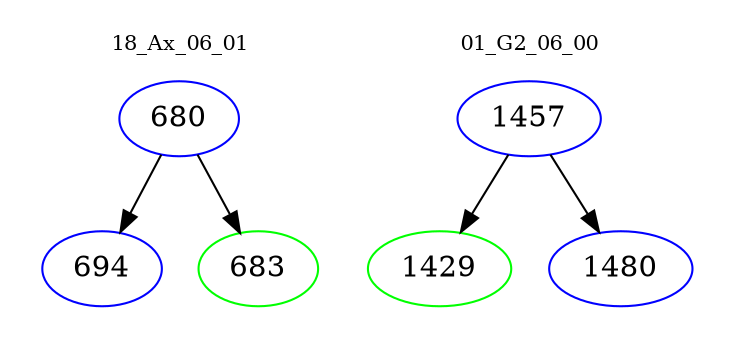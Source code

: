 digraph{
subgraph cluster_0 {
color = white
label = "18_Ax_06_01";
fontsize=10;
T0_680 [label="680", color="blue"]
T0_680 -> T0_694 [color="black"]
T0_694 [label="694", color="blue"]
T0_680 -> T0_683 [color="black"]
T0_683 [label="683", color="green"]
}
subgraph cluster_1 {
color = white
label = "01_G2_06_00";
fontsize=10;
T1_1457 [label="1457", color="blue"]
T1_1457 -> T1_1429 [color="black"]
T1_1429 [label="1429", color="green"]
T1_1457 -> T1_1480 [color="black"]
T1_1480 [label="1480", color="blue"]
}
}
